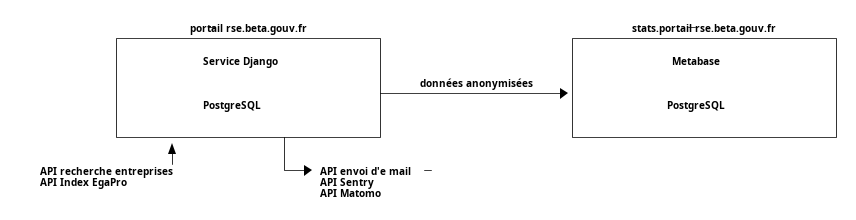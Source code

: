 @startditaa(--no-shadows, scale=0.8)

                 portail-rse.beta.gouv.fr                              stats.portail-rse.beta.gouv.fr
            +--------------------------------+                       +--------------------------------+
            |                                |                       |                                |
            |        Service Django          |                       |           Metabase             |
            |                                |                       |                                |
            |                                |  données anonymisées  |                                |
            |                                +---------------------->+                                |
            |         PostgreSQL             |                       |          PostgreSQL            |
            |                                |                       |                                |
            |                                |                       |                                |
            +------+-------------+-----------+                       +--------------------------------+
                   ^             |
                   |             |
   API recherche entreprises     +--> API envoi d'e-mail
   API Index EgaPro                   API Sentry
                                      API Matomo
@endditaa
